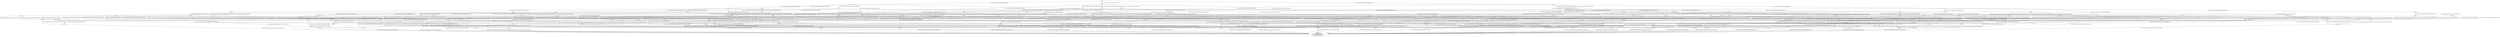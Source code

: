 digraph cpn_tools_graph {
  N156 [label="156:
Generator: empty
Generated: 1`210
Consumer: 1`({i=4,t=CON,c=200},200)++
1`({i=5,t=CON,c=1100},1100)++
1`({i=6,t=CON,c=500},500)
"];
  N1 -> N4 [ label="A3:1->4:gen: {p2=0,gen={i=1,t=GEN,c=1000},p1=1000}" ];
  N1 -> N3 [ label="A2:1->3:gen: {p2=0,gen={i=2,t=GEN,c=350},p1=350}" ];
  N1 -> N2 [ label="A1:1->2:gen: {p2=0,gen={i=3,t=GEN,c=660},p1=660}" ];
  N10 -> N31 [ label="A38:10->31:gen: {p2=0,gen={i=3,t=GEN,c=660},p1=660}" ];
  N10 -> N30 [ label="A37:10->30:gen: {p2=0,gen={i=1,t=GEN,c=1000},p1=1000}" ];
  N100 -> N151 [ label="A276:100->151:gen: {p2=0,gen={i=2,t=GEN,c=350},p1=350}" ];
  N101 -> N152 [ label="A277:101->152:gen: {p2=0,gen={i=1,t=GEN,c=1000},p1=1000}" ];
  N102 -> N153 [ label="A279:102->153:trans: {p3=1350,con={i=6,t=CON,c=500},p4=0}" ];
  N102 -> N107 [ label="A278:102->107:trans: {p3=1350,con={i=5,t=CON,c=1100},p4=460}" ];
  N103 -> N153 [ label="A281:103->153:gen: {p2=500,gen={i=2,t=GEN,c=350},p1=350}" ];
  N103 -> N109 [ label="A280:103->109:trans: {p3=500,con={i=5,t=CON,c=1100},p4=460}" ];
  N104 -> N154 [ label="A283:104->154:trans: {p3=1000,con={i=6,t=CON,c=500},p4=0}" ];
  N104 -> N107 [ label="A282:104->107:trans: {p3=1000,con={i=5,t=CON,c=1100},p4=810}" ];
  N105 -> N155 [ label="A284:105->155:gen: {p2=0,gen={i=1,t=GEN,c=1000},p1=1000}" ];
  N106 -> N156 [ label="A285:106->156:trans: {p3=1310,con={i=5,t=CON,c=1100},p4=0}" ];
  N107 -> N156 [ label="A286:107->156:trans: {p3=710,con={i=6,t=CON,c=500},p4=0}" ];
  N108 -> N157 [ label="A287:108->157:gen: {p2=0,gen={i=2,t=GEN,c=350},p1=350}" ];
  N109 -> N158 [ label="A288:109->158:gen: {p2=0,gen={i=2,t=GEN,c=350},p1=350}" ];
  N11 -> N21 [ label="A42:11->21:gen: {p2=150,gen={i=3,t=GEN,c=660},p1=660}" ];
  N11 -> N34 [ label="A41:11->34:gen: {p2=150,gen={i=1,t=GEN,c=1000},p1=1000}" ];
  N11 -> N33 [ label="A40:11->33:trans: {p3=150,con={i=6,t=CON,c=500},p4=0}" ];
  N11 -> N32 [ label="A39:11->32:trans: {p3=150,con={i=5,t=CON,c=1100},p4=0}" ];
  N110 -> N159 [ label="A290:110->159:gen: {p2=800,gen={i=2,t=GEN,c=350},p1=350}" ];
  N110 -> N109 [ label="A289:110->109:trans: {p3=800,con={i=5,t=CON,c=1100},p4=160}" ];
  N111 -> N159 [ label="A292:111->159:trans: {p3=1350,con={i=4,t=CON,c=200},p4=0}" ];
  N111 -> N117 [ label="A291:111->117:trans: {p3=1350,con={i=5,t=CON,c=1100},p4=160}" ];
  N112 -> N159 [ label="A294:112->159:gen: {p2=150,gen={i=1,t=GEN,c=1000},p1=1000}" ];
  N112 -> N105 [ label="A293:112->105:trans: {p3=150,con={i=5,t=CON,c=1100},p4=160}" ];
  N113 -> N160 [ label="A295:113->160:gen: {p2=0,gen={i=2,t=GEN,c=350},p1=350}" ];
  N114 -> N161 [ label="A297:114->161:trans: {p3=1350,con={i=5,t=CON,c=1100},p4=0}" ];
  N114 -> N106 [ label="A296:114->106:trans: {p3=1350,con={i=4,t=CON,c=200},p4=160}" ];
  N115 -> N162 [ label="A298:115->162:gen: {p2=0,gen={i=1,t=GEN,c=1000},p1=1000}" ];
  N116 -> N163 [ label="A299:116->163:gen: {p2=0,gen={i=2,t=GEN,c=350},p1=350}" ];
  N117 -> N156 [ label="A300:117->156:trans: {p3=410,con={i=4,t=CON,c=200},p4=0}" ];
  N118 -> N117 [ label="A302:118->117:trans: {p3=1000,con={i=5,t=CON,c=1100},p4=510}" ];
  N118 -> N164 [ label="A301:118->164:trans: {p3=1000,con={i=4,t=CON,c=200},p4=0}" ];
  N119 -> N165 [ label="A304:119->165:trans: {p3=500,con={i=4,t=CON,c=200},p4=0}" ];
  N119 -> N117 [ label="A303:119->117:trans: {p3=500,con={i=5,t=CON,c=1100},p4=1010}" ];
  N12 -> N36 [ label="A44:12->36:gen: {p2=0,gen={i=3,t=GEN,c=660},p1=660}" ];
  N12 -> N35 [ label="A43:12->35:gen: {p2=0,gen={i=1,t=GEN,c=1000},p1=1000}" ];
  N120 -> N107 [ label="A306:120->107:trans: {p3=800,con={i=5,t=CON,c=1100},p4=1010}" ];
  N120 -> N165 [ label="A305:120->165:trans: {p3=800,con={i=6,t=CON,c=500},p4=0}" ];
  N121 -> N166 [ label="A308:121->166:gen: {p2=300,gen={i=3,t=GEN,c=660},p1=660}" ];
  N121 -> N129 [ label="A307:121->129:trans: {p3=300,con={i=5,t=CON,c=1100},p4=350}" ];
  N122 -> N166 [ label="A310:122->166:trans: {p3=1160,con={i=4,t=CON,c=200},p4=0}" ];
  N122 -> N117 [ label="A309:122->117:trans: {p3=1160,con={i=5,t=CON,c=1100},p4=350}" ];
  N123 -> N166 [ label="A312:123->166:trans: {p3=1460,con={i=6,t=CON,c=500},p4=0}" ];
  N123 -> N107 [ label="A311:123->107:trans: {p3=1460,con={i=5,t=CON,c=1100},p4=350}" ];
  N124 -> N167 [ label="A314:124->167:gen: {p2=500,gen={i=3,t=GEN,c=660},p1=660}" ];
  N124 -> N129 [ label="A313:124->129:trans: {p3=500,con={i=5,t=CON,c=1100},p4=150}" ];
  N125 -> N107 [ label="A316:125->107:trans: {p3=1660,con={i=5,t=CON,c=1100},p4=150}" ];
  N125 -> N167 [ label="A315:125->167:trans: {p3=1660,con={i=6,t=CON,c=500},p4=0}" ];
  N126 -> N167 [ label="A318:126->167:gen: {p2=160,gen={i=1,t=GEN,c=1000},p1=1000}" ];
  N126 -> N105 [ label="A317:126->105:trans: {p3=160,con={i=5,t=CON,c=1100},p4=150}" ];
  N127 -> N168 [ label="A319:127->168:gen: {p2=0,gen={i=3,t=GEN,c=660},p1=660}" ];
  N128 -> N106 [ label="A321:128->106:trans: {p3=1660,con={i=6,t=CON,c=500},p4=150}" ];
  N128 -> N169 [ label="A320:128->169:trans: {p3=1660,con={i=5,t=CON,c=1100},p4=0}" ];
  N129 -> N170 [ label="A322:129->170:gen: {p2=0,gen={i=3,t=GEN,c=660},p1=660}" ];
  N13 -> N28 [ label="A48:13->28:gen: {p2=1350,gen={i=3,t=GEN,c=660},p1=660}" ];
  N13 -> N34 [ label="A47:13->34:trans: {p3=1350,con={i=4,t=CON,c=200},p4=0}" ];
  N13 -> N38 [ label="A46:13->38:trans: {p3=1350,con={i=6,t=CON,c=500},p4=0}" ];
  N13 -> N37 [ label="A45:13->37:trans: {p3=1350,con={i=5,t=CON,c=1100},p4=0}" ];
  N130 -> N171 [ label="A323:130->171:gen: {p2=0,gen={i=3,t=GEN,c=660},p1=660}" ];
  N131 -> N172 [ label="A326:131->172:trans: {p3=660,con={i=4,t=CON,c=200},p4=0}" ];
  N131 -> N134 [ label="A325:131->134:trans: {p3=660,con={i=5,t=CON,c=1100},p4=1000}" ];
  N131 -> N138 [ label="A324:131->138:trans: {p3=660,con={i=6,t=CON,c=500},p4=350}" ];
  N132 -> N173 [ label="A327:132->173:gen: {p2=0,gen={i=3,t=GEN,c=660},p1=660}" ];
  N133 -> N106 [ label="A329:133->106:trans: {p3=1460,con={i=6,t=CON,c=500},p4=350}" ];
  N133 -> N174 [ label="A328:133->174:trans: {p3=1460,con={i=5,t=CON,c=1100},p4=0}" ];
  N134 -> N117 [ label="A331:134->117:trans: {p3=560,con={i=6,t=CON,c=500},p4=350}" ];
  N134 -> N174 [ label="A330:134->174:trans: {p3=560,con={i=4,t=CON,c=200},p4=0}" ];
  N135 -> N175 [ label="A333:135->175:trans: {p3=660,con={i=4,t=CON,c=200},p4=0}" ];
  N135 -> N117 [ label="A332:135->117:trans: {p3=660,con={i=6,t=CON,c=500},p4=250}" ];
  N136 -> N176 [ label="A335:136->176:trans: {p3=660,con={i=4,t=CON,c=200},p4=0}" ];
  N136 -> N117 [ label="A334:136->117:trans: {p3=660,con={i=5,t=CON,c=1100},p4=850}" ];
  N137 -> N177 [ label="A337:137->177:trans: {p3=810,con={i=6,t=CON,c=500},p4=0}" ];
  N137 -> N107 [ label="A336:137->107:trans: {p3=810,con={i=5,t=CON,c=1100},p4=1000}" ];
  N138 -> N117 [ label="A339:138->117:trans: {p3=510,con={i=5,t=CON,c=1100},p4=1000}" ];
  N138 -> N177 [ label="A338:138->177:trans: {p3=510,con={i=4,t=CON,c=200},p4=0}" ];
  N139 -> N178 [ label="A341:139->178:gen: {p2=660,gen={i=2,t=GEN,c=350},p1=350}" ];
  N139 -> N109 [ label="A340:139->109:trans: {p3=660,con={i=5,t=CON,c=1100},p4=300}" ];
  N14 -> N40 [ label="A50:14->40:gen: {p2=0,gen={i=3,t=GEN,c=660},p1=660}" ];
  N14 -> N39 [ label="A49:14->39:gen: {p2=0,gen={i=2,t=GEN,c=350},p1=350}" ];
  N140 -> N178 [ label="A343:140->178:gen: {p2=350,gen={i=3,t=GEN,c=660},p1=660}" ];
  N140 -> N129 [ label="A342:140->129:trans: {p3=350,con={i=5,t=CON,c=1100},p4=300}" ];
  N141 -> N179 [ label="A345:141->179:gen: {p2=150,gen={i=3,t=GEN,c=660},p1=660}" ];
  N141 -> N129 [ label="A344:141->129:trans: {p3=150,con={i=5,t=CON,c=1100},p4=500}" ];
  N142 -> N117 [ label="A347:142->117:trans: {p3=1010,con={i=5,t=CON,c=1100},p4=500}" ];
  N142 -> N179 [ label="A346:142->179:trans: {p3=1010,con={i=4,t=CON,c=200},p4=0}" ];
  N143 -> N179 [ label="A349:143->179:gen: {p2=460,gen={i=2,t=GEN,c=350},p1=350}" ];
  N143 -> N109 [ label="A348:143->109:trans: {p3=460,con={i=5,t=CON,c=1100},p4=500}" ];
  N144 -> N180 [ label="A351:144->180:gen: {p2=160,gen={i=2,t=GEN,c=350},p1=350}" ];
  N144 -> N109 [ label="A350:144->109:trans: {p3=160,con={i=5,t=CON,c=1100},p4=800}" ];
  N145 -> N180 [ label="A353:145->180:trans: {p3=1010,con={i=6,t=CON,c=500},p4=0}" ];
  N145 -> N107 [ label="A352:145->107:trans: {p3=1010,con={i=5,t=CON,c=1100},p4=800}" ];
  N146 -> N148 [ label="A355:146->148:trans: {p3=800,con={i=6,t=CON,c=500},p4=350}" ];
  N146 -> N174 [ label="A354:146->174:trans: {p3=800,con={i=5,t=CON,c=1100},p4=660}" ];
  N147 -> N148 [ label="A357:147->148:trans: {p3=1000,con={i=6,t=CON,c=500},p4=150}" ];
  N147 -> N169 [ label="A356:147->169:trans: {p3=1000,con={i=5,t=CON,c=1100},p4=660}" ];
  N148 -> N156 [ label="A358:148->156:trans: {p3=650,con={i=5,t=CON,c=1100},p4=660}" ];
  N149 -> N150 [ label="A360:149->150:trans: {p3=1000,con={i=5,t=CON,c=1100},p4=350}" ];
  N149 -> N166 [ label="A359:149->166:trans: {p3=1000,con={i=6,t=CON,c=500},p4=460}" ];
  N15 -> N38 [ label="A54:15->38:gen: {p2=500,gen={i=2,t=GEN,c=350},p1=350}" ];
  N15 -> N25 [ label="A53:15->25:gen: {p2=500,gen={i=3,t=GEN,c=660},p1=660}" ];
  N15 -> N42 [ label="A52:15->42:trans: {p3=500,con={i=5,t=CON,c=1100},p4=0}" ];
  N15 -> N41 [ label="A51:15->41:trans: {p3=500,con={i=4,t=CON,c=200},p4=0}" ];
  N150 -> N156 [ label="A361:150->156:trans: {p3=250,con={i=6,t=CON,c=500},p4=460}" ];
  N151 -> N177 [ label="A363:151->177:trans: {p3=350,con={i=6,t=CON,c=500},p4=460}" ];
  N151 -> N150 [ label="A362:151->150:trans: {p3=350,con={i=5,t=CON,c=1100},p4=1000}" ];
  N152 -> N153 [ label="A365:152->153:trans: {p3=1000,con={i=6,t=CON,c=500},p4=350}" ];
  N152 -> N174 [ label="A364:152->174:trans: {p3=1000,con={i=5,t=CON,c=1100},p4=460}" ];
  N153 -> N156 [ label="A366:153->156:trans: {p3=850,con={i=5,t=CON,c=1100},p4=460}" ];
  N154 -> N156 [ label="A367:154->156:trans: {p3=500,con={i=5,t=CON,c=1100},p4=810}" ];
  N155 -> N156 [ label="A368:155->156:trans: {p3=1000,con={i=5,t=CON,c=1100},p4=310}" ];
  N157 -> N156 [ label="A369:157->156:trans: {p3=350,con={i=6,t=CON,c=500},p4=360}" ];
  N158 -> N156 [ label="A370:158->156:trans: {p3=350,con={i=5,t=CON,c=1100},p4=960}" ];
  N159 -> N156 [ label="A371:159->156:trans: {p3=1150,con={i=5,t=CON,c=1100},p4=160}" ];
  N16 -> N22 [ label="A58:16->22:gen: {p2=800,gen={i=3,t=GEN,c=660},p1=660}" ];
  N16 -> N34 [ label="A57:16->34:gen: {p2=800,gen={i=2,t=GEN,c=350},p1=350}" ];
  N16 -> N43 [ label="A56:16->43:trans: {p3=800,con={i=5,t=CON,c=1100},p4=0}" ];
  N16 -> N41 [ label="A55:16->41:trans: {p3=800,con={i=6,t=CON,c=500},p4=0}" ];
  N160 -> N161 [ label="A373:160->161:trans: {p3=350,con={i=5,t=CON,c=1100},p4=1000}" ];
  N160 -> N177 [ label="A372:160->177:trans: {p3=350,con={i=4,t=CON,c=200},p4=160}" ];
  N161 -> N156 [ label="A374:161->156:trans: {p3=250,con={i=4,t=CON,c=200},p4=160}" ];
  N162 -> N161 [ label="A376:162->161:trans: {p3=1000,con={i=5,t=CON,c=1100},p4=350}" ];
  N162 -> N166 [ label="A375:162->166:trans: {p3=1000,con={i=4,t=CON,c=200},p4=160}" ];
  N163 -> N156 [ label="A377:163->156:trans: {p3=350,con={i=4,t=CON,c=200},p4=60}" ];
  N164 -> N156 [ label="A378:164->156:trans: {p3=800,con={i=5,t=CON,c=1100},p4=510}" ];
  N165 -> N156 [ label="A379:165->156:trans: {p3=300,con={i=5,t=CON,c=1100},p4=1010}" ];
  N166 -> N156 [ label="A380:166->156:trans: {p3=960,con={i=5,t=CON,c=1100},p4=350}" ];
  N167 -> N156 [ label="A381:167->156:trans: {p3=1160,con={i=5,t=CON,c=1100},p4=150}" ];
  N168 -> N169 [ label="A383:168->169:trans: {p3=660,con={i=5,t=CON,c=1100},p4=1000}" ];
  N168 -> N177 [ label="A382:168->177:trans: {p3=660,con={i=6,t=CON,c=500},p4=150}" ];
  N169 -> N156 [ label="A384:169->156:trans: {p3=560,con={i=6,t=CON,c=500},p4=150}" ];
  N17 -> N46 [ label="A62:17->46:gen: {p2=350,gen={i=1,t=GEN,c=1000},p1=1000}" ];
  N17 -> N45 [ label="A61:17->45:trans: {p3=350,con={i=4,t=CON,c=200},p4=0}" ];
  N17 -> N44 [ label="A60:17->44:trans: {p3=350,con={i=6,t=CON,c=500},p4=0}" ];
  N17 -> N29 [ label="A59:17->29:trans: {p3=350,con={i=5,t=CON,c=1100},p4=660}" ];
  N170 -> N156 [ label="A385:170->156:trans: {p3=660,con={i=5,t=CON,c=1100},p4=650}" ];
  N171 -> N156 [ label="A386:171->156:trans: {p3=660,con={i=6,t=CON,c=500},p4=50}" ];
  N172 -> N177 [ label="A388:172->177:trans: {p3=460,con={i=6,t=CON,c=500},p4=350}" ];
  N172 -> N174 [ label="A387:172->174:trans: {p3=460,con={i=5,t=CON,c=1100},p4=1000}" ];
  N173 -> N180 [ label="A390:173->180:trans: {p3=660,con={i=6,t=CON,c=500},p4=350}" ];
  N173 -> N174 [ label="A389:173->174:trans: {p3=660,con={i=5,t=CON,c=1100},p4=800}" ];
  N174 -> N156 [ label="A391:174->156:trans: {p3=360,con={i=6,t=CON,c=500},p4=350}" ];
  N175 -> N156 [ label="A392:175->156:trans: {p3=460,con={i=6,t=CON,c=500},p4=250}" ];
  N176 -> N156 [ label="A393:176->156:trans: {p3=460,con={i=5,t=CON,c=1100},p4=850}" ];
  N177 -> N156 [ label="A394:177->156:trans: {p3=310,con={i=5,t=CON,c=1100},p4=1000}" ];
  N178 -> N156 [ label="A395:178->156:trans: {p3=1010,con={i=5,t=CON,c=1100},p4=300}" ];
  N179 -> N156 [ label="A396:179->156:trans: {p3=810,con={i=5,t=CON,c=1100},p4=500}" ];
  N18 -> N46 [ label="A66:18->46:gen: {p2=1000,gen={i=2,t=GEN,c=350},p1=350}" ];
  N18 -> N48 [ label="A65:18->48:trans: {p3=1000,con={i=4,t=CON,c=200},p4=0}" ];
  N18 -> N27 [ label="A64:18->27:trans: {p3=1000,con={i=5,t=CON,c=1100},p4=660}" ];
  N18 -> N47 [ label="A63:18->47:trans: {p3=1000,con={i=6,t=CON,c=500},p4=0}" ];
  N180 -> N156 [ label="A397:180->156:trans: {p3=510,con={i=5,t=CON,c=1100},p4=800}" ];
  N19 -> N50 [ label="A68:19->50:gen: {p2=0,gen={i=1,t=GEN,c=1000},p1=1000}" ];
  N19 -> N49 [ label="A67:19->49:gen: {p2=0,gen={i=2,t=GEN,c=350},p1=350}" ];
  N2 -> N9 [ label="A8:2->9:gen: {p2=660,gen={i=2,t=GEN,c=350},p1=350}" ];
  N2 -> N8 [ label="A7:2->8:gen: {p2=660,gen={i=1,t=GEN,c=1000},p1=1000}" ];
  N2 -> N7 [ label="A6:2->7:trans: {p3=660,con={i=6,t=CON,c=500},p4=0}" ];
  N2 -> N6 [ label="A5:2->6:trans: {p3=660,con={i=4,t=CON,c=200},p4=0}" ];
  N2 -> N5 [ label="A4:2->5:trans: {p3=660,con={i=5,t=CON,c=1100},p4=0}" ];
  N20 -> N52 [ label="A70:20->52:gen: {p2=0,gen={i=1,t=GEN,c=1000},p1=1000}" ];
  N20 -> N51 [ label="A69:20->51:gen: {p2=0,gen={i=2,t=GEN,c=350},p1=350}" ];
  N21 -> N55 [ label="A73:21->55:gen: {p2=810,gen={i=1,t=GEN,c=1000},p1=1000}" ];
  N21 -> N54 [ label="A72:21->54:trans: {p3=810,con={i=6,t=CON,c=500},p4=0}" ];
  N21 -> N53 [ label="A71:21->53:trans: {p3=810,con={i=5,t=CON,c=1100},p4=0}" ];
  N22 -> N55 [ label="A76:22->55:gen: {p2=1460,gen={i=2,t=GEN,c=350},p1=350}" ];
  N22 -> N57 [ label="A75:22->57:trans: {p3=1460,con={i=6,t=CON,c=500},p4=0}" ];
  N22 -> N56 [ label="A74:22->56:trans: {p3=1460,con={i=5,t=CON,c=1100},p4=0}" ];
  N23 -> N59 [ label="A78:23->59:gen: {p2=0,gen={i=2,t=GEN,c=350},p1=350}" ];
  N23 -> N58 [ label="A77:23->58:gen: {p2=0,gen={i=1,t=GEN,c=1000},p1=1000}" ];
  N24 -> N61 [ label="A80:24->61:gen: {p2=0,gen={i=2,t=GEN,c=350},p1=350}" ];
  N24 -> N60 [ label="A79:24->60:gen: {p2=0,gen={i=1,t=GEN,c=1000},p1=1000}" ];
  N25 -> N63 [ label="A83:25->63:gen: {p2=1160,gen={i=2,t=GEN,c=350},p1=350}" ];
  N25 -> N62 [ label="A82:25->62:trans: {p3=1160,con={i=5,t=CON,c=1100},p4=0}" ];
  N25 -> N57 [ label="A81:25->57:trans: {p3=1160,con={i=4,t=CON,c=200},p4=0}" ];
  N26 -> N63 [ label="A86:26->63:gen: {p2=510,gen={i=1,t=GEN,c=1000},p1=1000}" ];
  N26 -> N64 [ label="A85:26->64:trans: {p3=510,con={i=5,t=CON,c=1100},p4=0}" ];
  N26 -> N54 [ label="A84:26->54:trans: {p3=510,con={i=4,t=CON,c=200},p4=0}" ];
  N27 -> N65 [ label="A89:27->65:gen: {p2=560,gen={i=2,t=GEN,c=350},p1=350}" ];
  N27 -> N62 [ label="A88:27->62:trans: {p3=560,con={i=6,t=CON,c=500},p4=0}" ];
  N27 -> N56 [ label="A87:27->56:trans: {p3=560,con={i=4,t=CON,c=200},p4=0}" ];
  N28 -> N65 [ label="A92:28->65:trans: {p3=2010,con={i=5,t=CON,c=1100},p4=0}" ];
  N28 -> N63 [ label="A91:28->63:trans: {p3=2010,con={i=6,t=CON,c=500},p4=0}" ];
  N28 -> N55 [ label="A90:28->55:trans: {p3=2010,con={i=4,t=CON,c=200},p4=0}" ];
  N29 -> N66 [ label="A93:29->66:gen: {p2=0,gen={i=1,t=GEN,c=1000},p1=1000}" ];
  N3 -> N9 [ label="A13:3->9:gen: {p2=350,gen={i=3,t=GEN,c=660},p1=660}" ];
  N3 -> N13 [ label="A12:3->13:gen: {p2=350,gen={i=1,t=GEN,c=1000},p1=1000}" ];
  N3 -> N12 [ label="A11:3->12:trans: {p3=350,con={i=6,t=CON,c=500},p4=0}" ];
  N3 -> N11 [ label="A10:3->11:trans: {p3=350,con={i=4,t=CON,c=200},p4=0}" ];
  N3 -> N10 [ label="A9:3->10:trans: {p3=350,con={i=5,t=CON,c=1100},p4=0}" ];
  N30 -> N69 [ label="A97:30->69:gen: {p2=1000,gen={i=3,t=GEN,c=660},p1=660}" ];
  N30 -> N68 [ label="A96:30->68:trans: {p3=1000,con={i=4,t=CON,c=200},p4=0}" ];
  N30 -> N67 [ label="A95:30->67:trans: {p3=1000,con={i=6,t=CON,c=500},p4=0}" ];
  N30 -> N37 [ label="A94:30->37:trans: {p3=1000,con={i=5,t=CON,c=1100},p4=350}" ];
  N31 -> N69 [ label="A101:31->69:gen: {p2=660,gen={i=1,t=GEN,c=1000},p1=1000}" ];
  N31 -> N29 [ label="A100:31->29:trans: {p3=660,con={i=5,t=CON,c=1100},p4=350}" ];
  N31 -> N71 [ label="A99:31->71:trans: {p3=660,con={i=4,t=CON,c=200},p4=0}" ];
  N31 -> N70 [ label="A98:31->70:trans: {p3=660,con={i=6,t=CON,c=500},p4=0}" ];
  N32 -> N73 [ label="A103:32->73:gen: {p2=0,gen={i=3,t=GEN,c=660},p1=660}" ];
  N32 -> N72 [ label="A102:32->72:gen: {p2=0,gen={i=1,t=GEN,c=1000},p1=1000}" ];
  N33 -> N75 [ label="A105:33->75:gen: {p2=0,gen={i=3,t=GEN,c=660},p1=660}" ];
  N33 -> N74 [ label="A104:33->74:gen: {p2=0,gen={i=1,t=GEN,c=1000},p1=1000}" ];
  N34 -> N55 [ label="A108:34->55:gen: {p2=1150,gen={i=3,t=GEN,c=660},p1=660}" ];
  N34 -> N77 [ label="A107:34->77:trans: {p3=1150,con={i=5,t=CON,c=1100},p4=0}" ];
  N34 -> N76 [ label="A106:34->76:trans: {p3=1150,con={i=6,t=CON,c=500},p4=0}" ];
  N35 -> N80 [ label="A112:35->80:gen: {p2=1000,gen={i=3,t=GEN,c=660},p1=660}" ];
  N35 -> N79 [ label="A111:35->79:trans: {p3=1000,con={i=4,t=CON,c=200},p4=0}" ];
  N35 -> N38 [ label="A110:35->38:trans: {p3=1000,con={i=6,t=CON,c=500},p4=350}" ];
  N35 -> N78 [ label="A109:35->78:trans: {p3=1000,con={i=5,t=CON,c=1100},p4=0}" ];
  N36 -> N80 [ label="A116:36->80:gen: {p2=660,gen={i=1,t=GEN,c=1000},p1=1000}" ];
  N36 -> N26 [ label="A115:36->26:trans: {p3=660,con={i=6,t=CON,c=500},p4=350}" ];
  N36 -> N44 [ label="A114:36->44:trans: {p3=660,con={i=5,t=CON,c=1100},p4=0}" ];
  N36 -> N81 [ label="A113:36->81:trans: {p3=660,con={i=4,t=CON,c=200},p4=0}" ];
  N37 -> N65 [ label="A119:37->65:gen: {p2=250,gen={i=3,t=GEN,c=660},p1=660}" ];
  N37 -> N82 [ label="A118:37->82:trans: {p3=250,con={i=6,t=CON,c=500},p4=0}" ];
  N37 -> N77 [ label="A117:37->77:trans: {p3=250,con={i=4,t=CON,c=200},p4=0}" ];
  N38 -> N63 [ label="A122:38->63:gen: {p2=850,gen={i=3,t=GEN,c=660},p1=660}" ];
  N38 -> N76 [ label="A121:38->76:trans: {p3=850,con={i=4,t=CON,c=200},p4=0}" ];
  N38 -> N83 [ label="A120:38->83:trans: {p3=850,con={i=5,t=CON,c=1100},p4=0}" ];
  N39 -> N85 [ label="A126:39->85:gen: {p2=350,gen={i=3,t=GEN,c=660},p1=660}" ];
  N39 -> N78 [ label="A125:39->78:trans: {p3=350,con={i=6,t=CON,c=500},p4=0}" ];
  N39 -> N37 [ label="A124:39->37:trans: {p3=350,con={i=5,t=CON,c=1100},p4=1000}" ];
  N39 -> N84 [ label="A123:39->84:trans: {p3=350,con={i=4,t=CON,c=200},p4=0}" ];
  N4 -> N13 [ label="A18:4->13:gen: {p2=1000,gen={i=2,t=GEN,c=350},p1=350}" ];
  N4 -> N8 [ label="A17:4->8:gen: {p2=1000,gen={i=3,t=GEN,c=660},p1=660}" ];
  N4 -> N16 [ label="A16:4->16:trans: {p3=1000,con={i=4,t=CON,c=200},p4=0}" ];
  N4 -> N15 [ label="A15:4->15:trans: {p3=1000,con={i=6,t=CON,c=500},p4=0}" ];
  N4 -> N14 [ label="A14:4->14:trans: {p3=1000,con={i=5,t=CON,c=1100},p4=0}" ];
  N40 -> N85 [ label="A130:40->85:gen: {p2=660,gen={i=2,t=GEN,c=350},p1=350}" ];
  N40 -> N27 [ label="A129:40->27:trans: {p3=660,con={i=5,t=CON,c=1100},p4=1000}" ];
  N40 -> N87 [ label="A128:40->87:trans: {p3=660,con={i=4,t=CON,c=200},p4=0}" ];
  N40 -> N86 [ label="A127:40->86:trans: {p3=660,con={i=6,t=CON,c=500},p4=0}" ];
  N41 -> N57 [ label="A133:41->57:gen: {p2=300,gen={i=3,t=GEN,c=660},p1=660}" ];
  N41 -> N76 [ label="A132:41->76:gen: {p2=300,gen={i=2,t=GEN,c=350},p1=350}" ];
  N41 -> N88 [ label="A131:41->88:trans: {p3=300,con={i=5,t=CON,c=1100},p4=0}" ];
  N42 -> N90 [ label="A135:42->90:gen: {p2=0,gen={i=3,t=GEN,c=660},p1=660}" ];
  N42 -> N89 [ label="A134:42->89:gen: {p2=0,gen={i=2,t=GEN,c=350},p1=350}" ];
  N43 -> N92 [ label="A137:43->92:gen: {p2=0,gen={i=2,t=GEN,c=350},p1=350}" ];
  N43 -> N91 [ label="A136:43->91:gen: {p2=0,gen={i=3,t=GEN,c=660},p1=660}" ];
  N44 -> N93 [ label="A138:44->93:gen: {p2=0,gen={i=1,t=GEN,c=1000},p1=1000}" ];
  N45 -> N95 [ label="A141:45->95:gen: {p2=150,gen={i=1,t=GEN,c=1000},p1=1000}" ];
  N45 -> N53 [ label="A140:45->53:trans: {p3=150,con={i=5,t=CON,c=1100},p4=660}" ];
  N45 -> N94 [ label="A139:45->94:trans: {p3=150,con={i=6,t=CON,c=500},p4=0}" ];
  N46 -> N95 [ label="A144:46->95:trans: {p3=1350,con={i=4,t=CON,c=200},p4=0}" ];
  N46 -> N96 [ label="A143:46->96:trans: {p3=1350,con={i=6,t=CON,c=500},p4=0}" ];
  N46 -> N65 [ label="A142:46->65:trans: {p3=1350,con={i=5,t=CON,c=1100},p4=660}" ];
  N47 -> N96 [ label="A147:47->96:gen: {p2=500,gen={i=2,t=GEN,c=350},p1=350}" ];
  N47 -> N62 [ label="A146:47->62:trans: {p3=500,con={i=5,t=CON,c=1100},p4=660}" ];
  N47 -> N97 [ label="A145:47->97:trans: {p3=500,con={i=4,t=CON,c=200},p4=0}" ];
  N48 -> N95 [ label="A150:48->95:gen: {p2=800,gen={i=2,t=GEN,c=350},p1=350}" ];
  N48 -> N56 [ label="A149:48->56:trans: {p3=800,con={i=5,t=CON,c=1100},p4=660}" ];
  N48 -> N97 [ label="A148:48->97:trans: {p3=800,con={i=6,t=CON,c=500},p4=0}" ];
  N49 -> N99 [ label="A153:49->99:gen: {p2=350,gen={i=1,t=GEN,c=1000},p1=1000}" ];
  N49 -> N54 [ label="A152:49->54:trans: {p3=350,con={i=6,t=CON,c=500},p4=460}" ];
  N49 -> N98 [ label="A151:49->98:trans: {p3=350,con={i=5,t=CON,c=1100},p4=0}" ];
  N5 -> N18 [ label="A20:5->18:gen: {p2=0,gen={i=1,t=GEN,c=1000},p1=1000}" ];
  N5 -> N17 [ label="A19:5->17:gen: {p2=0,gen={i=2,t=GEN,c=350},p1=350}" ];
  N50 -> N99 [ label="A156:50->99:gen: {p2=1000,gen={i=2,t=GEN,c=350},p1=350}" ];
  N50 -> N100 [ label="A155:50->100:trans: {p3=1000,con={i=5,t=CON,c=1100},p4=0}" ];
  N50 -> N57 [ label="A154:50->57:trans: {p3=1000,con={i=6,t=CON,c=500},p4=460}" ];
  N51 -> N102 [ label="A159:51->102:gen: {p2=350,gen={i=1,t=GEN,c=1000},p1=1000}" ];
  N51 -> N53 [ label="A158:51->53:trans: {p3=350,con={i=5,t=CON,c=1100},p4=460}" ];
  N51 -> N101 [ label="A157:51->101:trans: {p3=350,con={i=6,t=CON,c=500},p4=0}" ];
  N52 -> N102 [ label="A162:52->102:gen: {p2=1000,gen={i=2,t=GEN,c=350},p1=350}" ];
  N52 -> N103 [ label="A161:52->103:trans: {p3=1000,con={i=6,t=CON,c=500},p4=0}" ];
  N52 -> N56 [ label="A160:52->56:trans: {p3=1000,con={i=5,t=CON,c=1100},p4=460}" ];
  N53 -> N104 [ label="A163:53->104:gen: {p2=0,gen={i=1,t=GEN,c=1000},p1=1000}" ];
  N54 -> N106 [ label="A165:54->106:gen: {p2=310,gen={i=1,t=GEN,c=1000},p1=1000}" ];
  N54 -> N105 [ label="A164:54->105:trans: {p3=310,con={i=5,t=CON,c=1100},p4=0}" ];
  N55 -> N106 [ label="A167:55->106:trans: {p3=1810,con={i=6,t=CON,c=500},p4=0}" ];
  N55 -> N107 [ label="A166:55->107:trans: {p3=1810,con={i=5,t=CON,c=1100},p4=0}" ];
  N56 -> N107 [ label="A169:56->107:gen: {p2=360,gen={i=2,t=GEN,c=350},p1=350}" ];
  N56 -> N108 [ label="A168:56->108:trans: {p3=360,con={i=6,t=CON,c=500},p4=0}" ];
  N57 -> N106 [ label="A171:57->106:gen: {p2=960,gen={i=2,t=GEN,c=350},p1=350}" ];
  N57 -> N109 [ label="A170:57->109:trans: {p3=960,con={i=5,t=CON,c=1100},p4=0}" ];
  N58 -> N111 [ label="A174:58->111:gen: {p2=1000,gen={i=2,t=GEN,c=350},p1=350}" ];
  N58 -> N62 [ label="A173:58->62:trans: {p3=1000,con={i=5,t=CON,c=1100},p4=160}" ];
  N58 -> N110 [ label="A172:58->110:trans: {p3=1000,con={i=4,t=CON,c=200},p4=0}" ];
  N59 -> N111 [ label="A177:59->111:gen: {p2=350,gen={i=1,t=GEN,c=1000},p1=1000}" ];
  N59 -> N64 [ label="A176:59->64:trans: {p3=350,con={i=5,t=CON,c=1100},p4=160}" ];
  N59 -> N112 [ label="A175:59->112:trans: {p3=350,con={i=4,t=CON,c=200},p4=0}" ];
  N6 -> N22 [ label="A24:6->22:gen: {p2=460,gen={i=1,t=GEN,c=1000},p1=1000}" ];
  N6 -> N21 [ label="A23:6->21:gen: {p2=460,gen={i=2,t=GEN,c=350},p1=350}" ];
  N6 -> N20 [ label="A22:6->20:trans: {p3=460,con={i=5,t=CON,c=1100},p4=0}" ];
  N6 -> N19 [ label="A21:6->19:trans: {p3=460,con={i=6,t=CON,c=500},p4=0}" ];
  N60 -> N114 [ label="A180:60->114:gen: {p2=1000,gen={i=2,t=GEN,c=350},p1=350}" ];
  N60 -> N57 [ label="A179:60->57:trans: {p3=1000,con={i=4,t=CON,c=200},p4=160}" ];
  N60 -> N113 [ label="A178:60->113:trans: {p3=1000,con={i=5,t=CON,c=1100},p4=0}" ];
  N61 -> N114 [ label="A183:61->114:gen: {p2=350,gen={i=1,t=GEN,c=1000},p1=1000}" ];
  N61 -> N115 [ label="A182:61->115:trans: {p3=350,con={i=5,t=CON,c=1100},p4=0}" ];
  N61 -> N54 [ label="A181:61->54:trans: {p3=350,con={i=4,t=CON,c=200},p4=160}" ];
  N62 -> N117 [ label="A185:62->117:gen: {p2=60,gen={i=2,t=GEN,c=350},p1=350}" ];
  N62 -> N116 [ label="A184:62->116:trans: {p3=60,con={i=4,t=CON,c=200},p4=0}" ];
  N63 -> N106 [ label="A187:63->106:trans: {p3=1510,con={i=4,t=CON,c=200},p4=0}" ];
  N63 -> N117 [ label="A186:63->117:trans: {p3=1510,con={i=5,t=CON,c=1100},p4=0}" ];
  N64 -> N118 [ label="A188:64->118:gen: {p2=0,gen={i=1,t=GEN,c=1000},p1=1000}" ];
  N65 -> N117 [ label="A190:65->117:trans: {p3=910,con={i=6,t=CON,c=500},p4=0}" ];
  N65 -> N107 [ label="A189:65->107:trans: {p3=910,con={i=4,t=CON,c=200},p4=0}" ];
  N66 -> N120 [ label="A193:66->120:trans: {p3=1000,con={i=4,t=CON,c=200},p4=0}" ];
  N66 -> N119 [ label="A192:66->119:trans: {p3=1000,con={i=6,t=CON,c=500},p4=0}" ];
  N66 -> N65 [ label="A191:66->65:trans: {p3=1000,con={i=5,t=CON,c=1100},p4=1010}" ];
  N67 -> N122 [ label="A196:67->122:gen: {p2=500,gen={i=3,t=GEN,c=660},p1=660}" ];
  N67 -> N121 [ label="A195:67->121:trans: {p3=500,con={i=4,t=CON,c=200},p4=0}" ];
  N67 -> N83 [ label="A194:67->83:trans: {p3=500,con={i=5,t=CON,c=1100},p4=350}" ];
  N68 -> N123 [ label="A199:68->123:gen: {p2=800,gen={i=3,t=GEN,c=660},p1=660}" ];
  N68 -> N121 [ label="A198:68->121:trans: {p3=800,con={i=6,t=CON,c=500},p4=0}" ];
  N68 -> N77 [ label="A197:68->77:trans: {p3=800,con={i=5,t=CON,c=1100},p4=350}" ];
  N69 -> N122 [ label="A202:69->122:trans: {p3=1660,con={i=6,t=CON,c=500},p4=0}" ];
  N69 -> N65 [ label="A201:69->65:trans: {p3=1660,con={i=5,t=CON,c=1100},p4=350}" ];
  N69 -> N123 [ label="A200:69->123:trans: {p3=1660,con={i=4,t=CON,c=200},p4=0}" ];
  N7 -> N26 [ label="A28:7->26:gen: {p2=160,gen={i=2,t=GEN,c=350},p1=350}" ];
  N7 -> N25 [ label="A27:7->25:gen: {p2=160,gen={i=1,t=GEN,c=1000},p1=1000}" ];
  N7 -> N24 [ label="A26:7->24:trans: {p3=160,con={i=4,t=CON,c=200},p4=0}" ];
  N7 -> N23 [ label="A25:7->23:trans: {p3=160,con={i=5,t=CON,c=1100},p4=0}" ];
  N70 -> N122 [ label="A205:70->122:gen: {p2=160,gen={i=1,t=GEN,c=1000},p1=1000}" ];
  N70 -> N64 [ label="A204:70->64:trans: {p3=160,con={i=5,t=CON,c=1100},p4=350}" ];
  N70 -> N115 [ label="A203:70->115:trans: {p3=160,con={i=4,t=CON,c=200},p4=0}" ];
  N71 -> N123 [ label="A208:71->123:gen: {p2=460,gen={i=1,t=GEN,c=1000},p1=1000}" ];
  N71 -> N53 [ label="A207:71->53:trans: {p3=460,con={i=5,t=CON,c=1100},p4=350}" ];
  N71 -> N98 [ label="A206:71->98:trans: {p3=460,con={i=6,t=CON,c=500},p4=0}" ];
  N72 -> N125 [ label="A211:72->125:gen: {p2=1000,gen={i=3,t=GEN,c=660},p1=660}" ];
  N72 -> N77 [ label="A210:72->77:trans: {p3=1000,con={i=5,t=CON,c=1100},p4=150}" ];
  N72 -> N124 [ label="A209:72->124:trans: {p3=1000,con={i=6,t=CON,c=500},p4=0}" ];
  N73 -> N125 [ label="A214:73->125:gen: {p2=660,gen={i=1,t=GEN,c=1000},p1=1000}" ];
  N73 -> N53 [ label="A213:73->53:trans: {p3=660,con={i=5,t=CON,c=1100},p4=150}" ];
  N73 -> N126 [ label="A212:73->126:trans: {p3=660,con={i=6,t=CON,c=500},p4=0}" ];
  N74 -> N128 [ label="A217:74->128:gen: {p2=1000,gen={i=3,t=GEN,c=660},p1=660}" ];
  N74 -> N76 [ label="A216:74->76:trans: {p3=1000,con={i=6,t=CON,c=500},p4=150}" ];
  N74 -> N127 [ label="A215:74->127:trans: {p3=1000,con={i=5,t=CON,c=1100},p4=0}" ];
  N75 -> N128 [ label="A220:75->128:gen: {p2=660,gen={i=1,t=GEN,c=1000},p1=1000}" ];
  N75 -> N94 [ label="A219:75->94:trans: {p3=660,con={i=5,t=CON,c=1100},p4=0}" ];
  N75 -> N54 [ label="A218:75->54:trans: {p3=660,con={i=6,t=CON,c=500},p4=150}" ];
  N76 -> N106 [ label="A222:76->106:gen: {p2=650,gen={i=3,t=GEN,c=660},p1=660}" ];
  N76 -> N129 [ label="A221:76->129:trans: {p3=650,con={i=5,t=CON,c=1100},p4=0}" ];
  N77 -> N107 [ label="A224:77->107:gen: {p2=50,gen={i=3,t=GEN,c=660},p1=660}" ];
  N77 -> N130 [ label="A223:77->130:trans: {p3=50,con={i=6,t=CON,c=500},p4=0}" ];
  N78 -> N131 [ label="A225:78->131:gen: {p2=0,gen={i=3,t=GEN,c=660},p1=660}" ];
  N79 -> N133 [ label="A228:79->133:gen: {p2=800,gen={i=3,t=GEN,c=660},p1=660}" ];
  N79 -> N132 [ label="A227:79->132:trans: {p3=800,con={i=5,t=CON,c=1100},p4=0}" ];
  N79 -> N76 [ label="A226:79->76:trans: {p3=800,con={i=6,t=CON,c=500},p4=350}" ];
  N8 -> N28 [ label="A32:8->28:gen: {p2=1660,gen={i=2,t=GEN,c=350},p1=350}" ];
  N8 -> N27 [ label="A31:8->27:trans: {p3=1660,con={i=5,t=CON,c=1100},p4=0}" ];
  N8 -> N25 [ label="A30:8->25:trans: {p3=1660,con={i=6,t=CON,c=500},p4=0}" ];
  N8 -> N22 [ label="A29:8->22:trans: {p3=1660,con={i=4,t=CON,c=200},p4=0}" ];
  N80 -> N63 [ label="A231:80->63:trans: {p3=1660,con={i=6,t=CON,c=500},p4=350}" ];
  N80 -> N133 [ label="A230:80->133:trans: {p3=1660,con={i=4,t=CON,c=200},p4=0}" ];
  N80 -> N134 [ label="A229:80->134:trans: {p3=1660,con={i=5,t=CON,c=1100},p4=0}" ];
  N81 -> N133 [ label="A234:81->133:gen: {p2=460,gen={i=1,t=GEN,c=1000},p1=1000}" ];
  N81 -> N54 [ label="A233:81->54:trans: {p3=460,con={i=6,t=CON,c=500},p4=350}" ];
  N81 -> N101 [ label="A232:81->101:trans: {p3=460,con={i=5,t=CON,c=1100},p4=0}" ];
  N82 -> N135 [ label="A235:82->135:gen: {p2=0,gen={i=3,t=GEN,c=660},p1=660}" ];
  N83 -> N136 [ label="A236:83->136:gen: {p2=0,gen={i=3,t=GEN,c=660},p1=660}" ];
  N84 -> N137 [ label="A239:84->137:gen: {p2=150,gen={i=3,t=GEN,c=660},p1=660}" ];
  N84 -> N77 [ label="A238:84->77:trans: {p3=150,con={i=5,t=CON,c=1100},p4=1000}" ];
  N84 -> N127 [ label="A237:84->127:trans: {p3=150,con={i=6,t=CON,c=500},p4=0}" ];
  N85 -> N138 [ label="A242:85->138:trans: {p3=1010,con={i=6,t=CON,c=500},p4=0}" ];
  N85 -> N137 [ label="A241:85->137:trans: {p3=1010,con={i=4,t=CON,c=200},p4=0}" ];
  N85 -> N65 [ label="A240:85->65:trans: {p3=1010,con={i=5,t=CON,c=1100},p4=1000}" ];
  N86 -> N138 [ label="A245:86->138:gen: {p2=160,gen={i=2,t=GEN,c=350},p1=350}" ];
  N86 -> N113 [ label="A244:86->113:trans: {p3=160,con={i=4,t=CON,c=200},p4=0}" ];
  N86 -> N62 [ label="A243:86->62:trans: {p3=160,con={i=5,t=CON,c=1100},p4=1000}" ];
  N87 -> N137 [ label="A248:87->137:gen: {p2=460,gen={i=2,t=GEN,c=350},p1=350}" ];
  N87 -> N56 [ label="A247:87->56:trans: {p3=460,con={i=5,t=CON,c=1100},p4=1000}" ];
  N87 -> N100 [ label="A246:87->100:trans: {p3=460,con={i=6,t=CON,c=500},p4=0}" ];
  N88 -> N140 [ label="A250:88->140:gen: {p2=0,gen={i=2,t=GEN,c=350},p1=350}" ];
  N88 -> N139 [ label="A249:88->139:gen: {p2=0,gen={i=3,t=GEN,c=660},p1=660}" ];
  N89 -> N142 [ label="A253:89->142:gen: {p2=350,gen={i=3,t=GEN,c=660},p1=660}" ];
  N89 -> N83 [ label="A252:89->83:trans: {p3=350,con={i=5,t=CON,c=1100},p4=500}" ];
  N89 -> N141 [ label="A251:89->141:trans: {p3=350,con={i=4,t=CON,c=200},p4=0}" ];
  N9 -> N28 [ label="A36:9->28:gen: {p2=1010,gen={i=1,t=GEN,c=1000},p1=1000}" ];
  N9 -> N29 [ label="A35:9->29:trans: {p3=1010,con={i=5,t=CON,c=1100},p4=0}" ];
  N9 -> N26 [ label="A34:9->26:trans: {p3=1010,con={i=6,t=CON,c=500},p4=0}" ];
  N9 -> N21 [ label="A33:9->21:trans: {p3=1010,con={i=4,t=CON,c=200},p4=0}" ];
  N90 -> N142 [ label="A256:90->142:gen: {p2=660,gen={i=2,t=GEN,c=350},p1=350}" ];
  N90 -> N143 [ label="A255:90->143:trans: {p3=660,con={i=4,t=CON,c=200},p4=0}" ];
  N90 -> N62 [ label="A254:90->62:trans: {p3=660,con={i=5,t=CON,c=1100},p4=500}" ];
  N91 -> N145 [ label="A259:91->145:gen: {p2=660,gen={i=2,t=GEN,c=350},p1=350}" ];
  N91 -> N56 [ label="A258:91->56:trans: {p3=660,con={i=5,t=CON,c=1100},p4=800}" ];
  N91 -> N144 [ label="A257:91->144:trans: {p3=660,con={i=6,t=CON,c=500},p4=0}" ];
  N92 -> N145 [ label="A262:92->145:gen: {p2=350,gen={i=3,t=GEN,c=660},p1=660}" ];
  N92 -> N132 [ label="A261:92->132:trans: {p3=350,con={i=6,t=CON,c=500},p4=0}" ];
  N92 -> N77 [ label="A260:92->77:trans: {p3=350,con={i=5,t=CON,c=1100},p4=800}" ];
  N93 -> N96 [ label="A265:93->96:trans: {p3=1000,con={i=6,t=CON,c=500},p4=350}" ];
  N93 -> N134 [ label="A264:93->134:trans: {p3=1000,con={i=5,t=CON,c=1100},p4=660}" ];
  N93 -> N146 [ label="A263:93->146:trans: {p3=1000,con={i=4,t=CON,c=200},p4=0}" ];
  N94 -> N147 [ label="A266:94->147:gen: {p2=0,gen={i=1,t=GEN,c=1000},p1=1000}" ];
  N95 -> N148 [ label="A268:95->148:trans: {p3=1150,con={i=6,t=CON,c=500},p4=0}" ];
  N95 -> N107 [ label="A267:95->107:trans: {p3=1150,con={i=5,t=CON,c=1100},p4=660}" ];
  N96 -> N117 [ label="A270:96->117:trans: {p3=850,con={i=5,t=CON,c=1100},p4=660}" ];
  N96 -> N148 [ label="A269:96->148:trans: {p3=850,con={i=4,t=CON,c=200},p4=0}" ];
  N97 -> N148 [ label="A272:97->148:gen: {p2=300,gen={i=2,t=GEN,c=350},p1=350}" ];
  N97 -> N109 [ label="A271:97->109:trans: {p3=300,con={i=5,t=CON,c=1100},p4=660}" ];
  N98 -> N149 [ label="A273:98->149:gen: {p2=0,gen={i=1,t=GEN,c=1000},p1=1000}" ];
  N99 -> N150 [ label="A275:99->150:trans: {p3=1350,con={i=5,t=CON,c=1100},p4=0}" ];
  N99 -> N106 [ label="A274:99->106:trans: {p3=1350,con={i=6,t=CON,c=500},p4=460}" ];
}